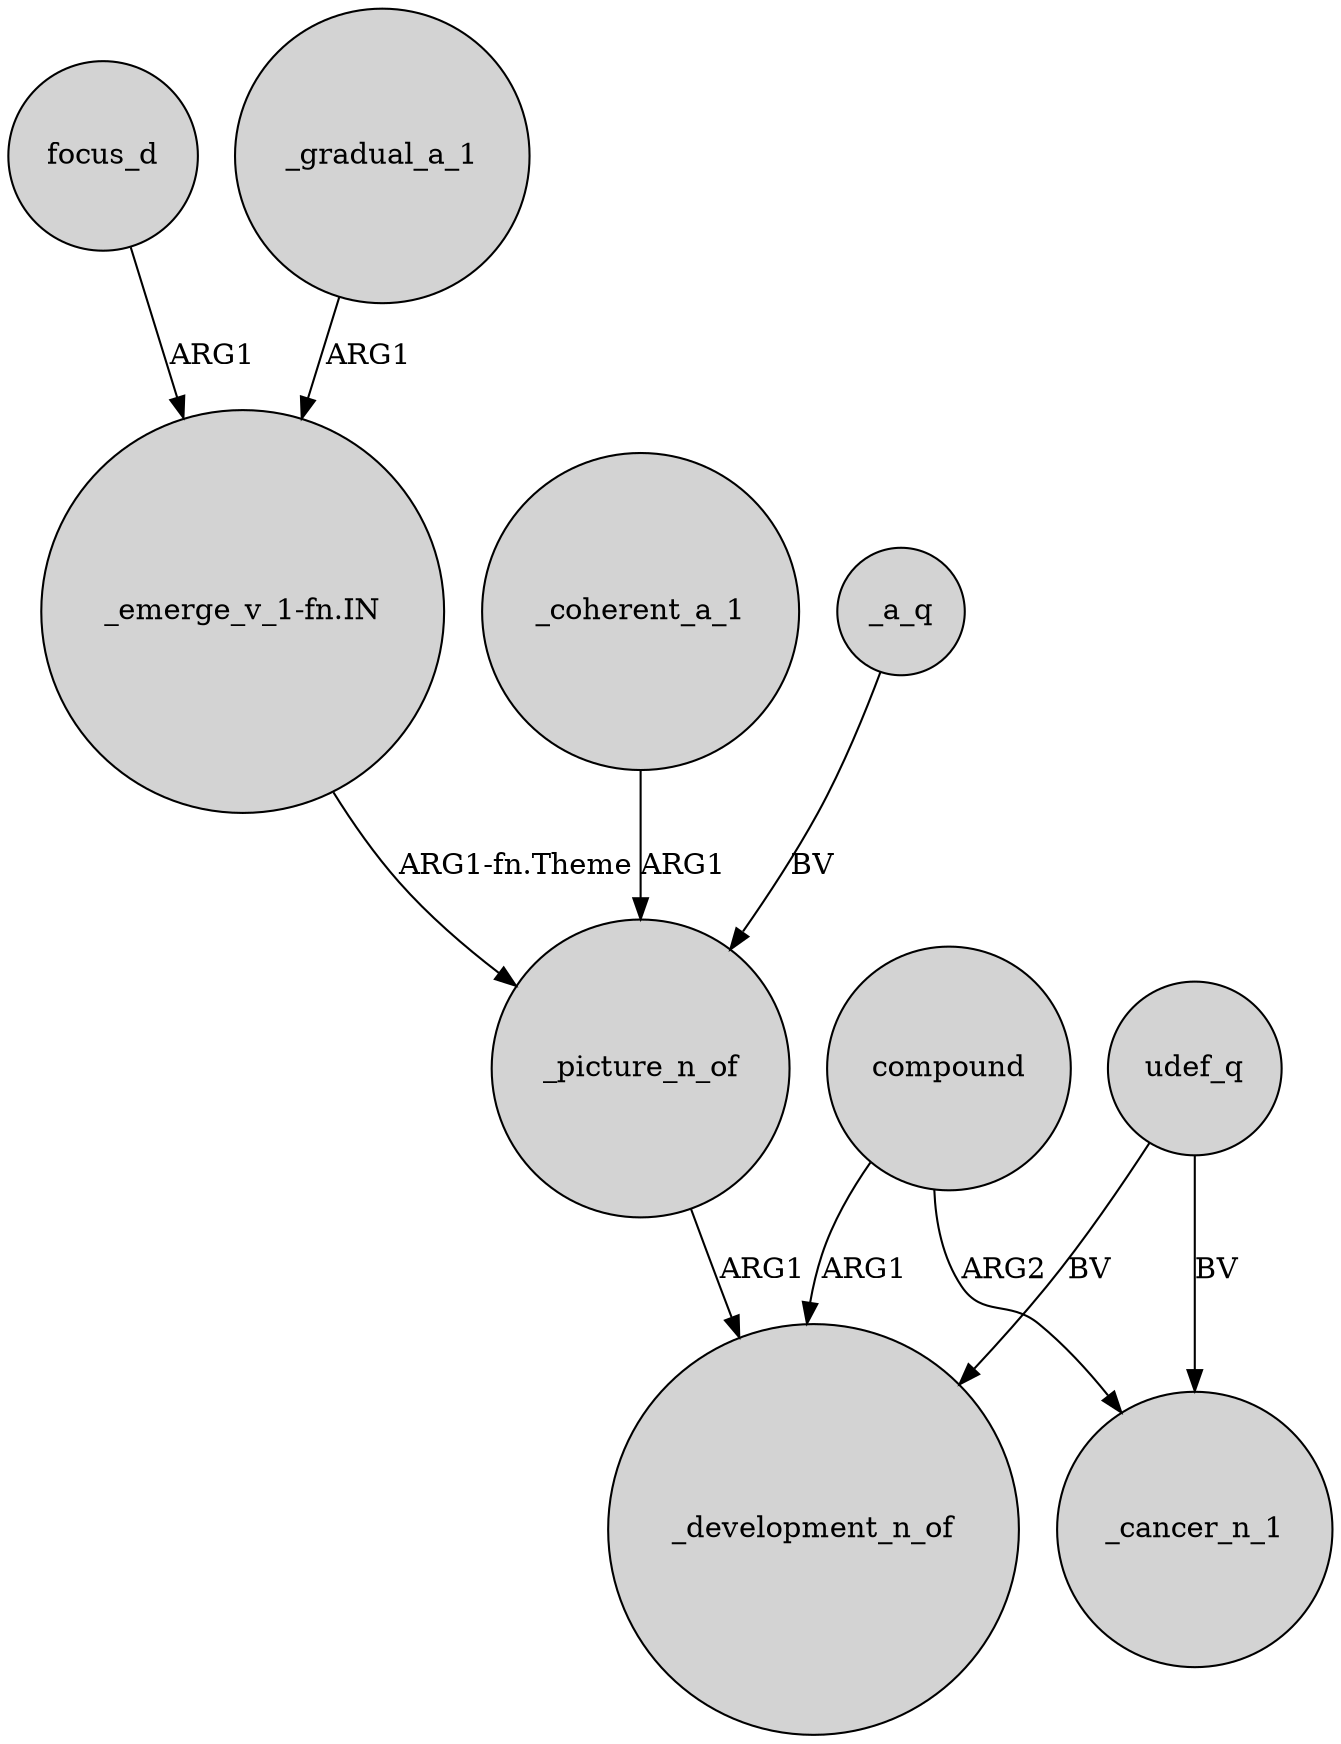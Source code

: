 digraph {
	node [shape=circle style=filled]
	udef_q -> _development_n_of [label=BV]
	udef_q -> _cancer_n_1 [label=BV]
	compound -> _cancer_n_1 [label=ARG2]
	compound -> _development_n_of [label=ARG1]
	focus_d -> "_emerge_v_1-fn.IN" [label=ARG1]
	_coherent_a_1 -> _picture_n_of [label=ARG1]
	_a_q -> _picture_n_of [label=BV]
	_gradual_a_1 -> "_emerge_v_1-fn.IN" [label=ARG1]
	_picture_n_of -> _development_n_of [label=ARG1]
	"_emerge_v_1-fn.IN" -> _picture_n_of [label="ARG1-fn.Theme"]
}
